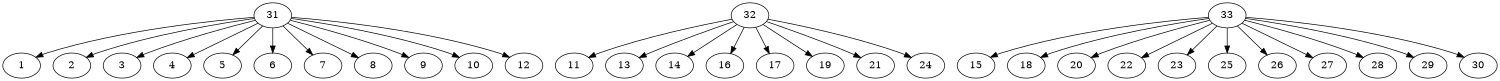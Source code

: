 digraph G {
center = 1;
size="10,10";
1;
2;
3;
4;
5;
6;
7;
8;
9;
10;
11;
12;
13;
14;
15;
16;
17;
18;
19;
20;
21;
22;
23;
24;
25;
26;
27;
28;
29;
30;
31;
32;
33;
31 -> 1 ;
31 -> 2 ;
31 -> 3 ;
31 -> 4 ;
31 -> 5 ;
31 -> 6 ;
31 -> 7 ;
31 -> 8 ;
31 -> 9 ;
31 -> 10 ;
31 -> 12 ;
32 -> 11 ;
32 -> 13 ;
32 -> 14 ;
32 -> 16 ;
32 -> 17 ;
32 -> 19 ;
32 -> 21 ;
32 -> 24 ;
33 -> 15 ;
33 -> 18 ;
33 -> 20 ;
33 -> 22 ;
33 -> 23 ;
33 -> 25 ;
33 -> 26 ;
33 -> 27 ;
33 -> 28 ;
33 -> 29 ;
33 -> 30 ;
}